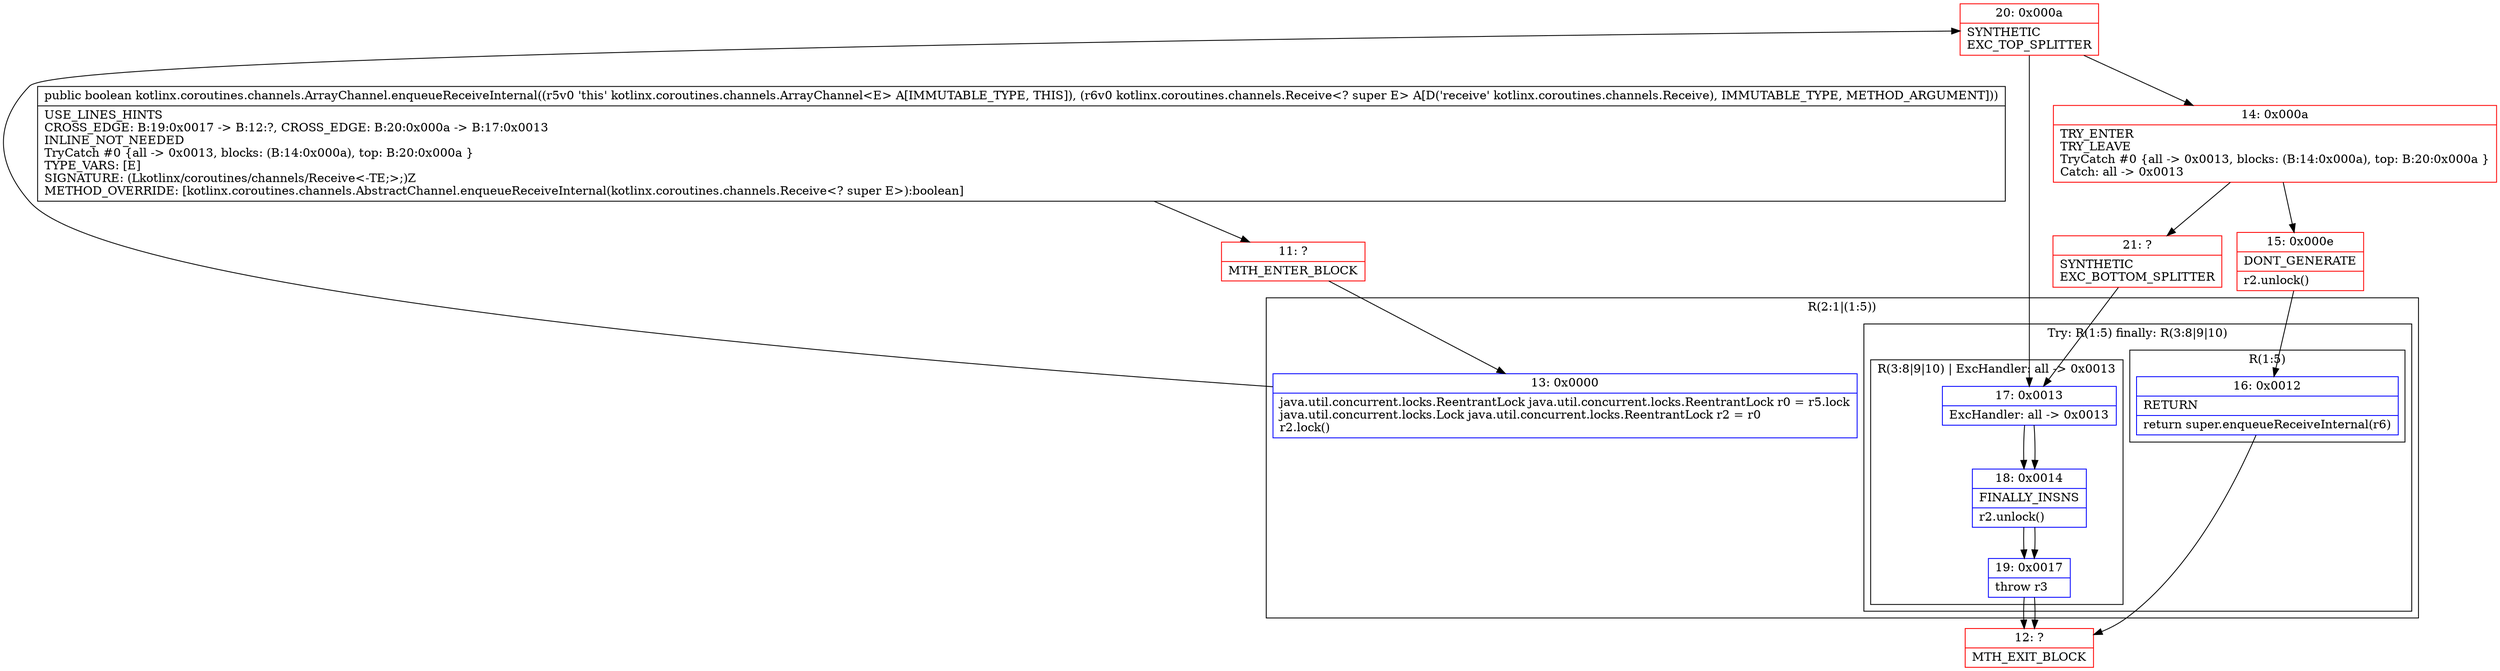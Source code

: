 digraph "CFG forkotlinx.coroutines.channels.ArrayChannel.enqueueReceiveInternal(Lkotlinx\/coroutines\/channels\/Receive;)Z" {
subgraph cluster_Region_203738880 {
label = "R(2:1|(1:5))";
node [shape=record,color=blue];
Node_13 [shape=record,label="{13\:\ 0x0000|java.util.concurrent.locks.ReentrantLock java.util.concurrent.locks.ReentrantLock r0 = r5.lock\ljava.util.concurrent.locks.Lock java.util.concurrent.locks.ReentrantLock r2 = r0\lr2.lock()\l}"];
subgraph cluster_TryCatchRegion_1061089457 {
label = "Try: R(1:5) finally: R(3:8|9|10)";
node [shape=record,color=blue];
subgraph cluster_Region_1636268254 {
label = "R(1:5)";
node [shape=record,color=blue];
Node_16 [shape=record,label="{16\:\ 0x0012|RETURN\l|return super.enqueueReceiveInternal(r6)\l}"];
}
subgraph cluster_Region_1870279999 {
label = "R(3:8|9|10) | ExcHandler: all \-\> 0x0013\l";
node [shape=record,color=blue];
Node_17 [shape=record,label="{17\:\ 0x0013|ExcHandler: all \-\> 0x0013\l}"];
Node_18 [shape=record,label="{18\:\ 0x0014|FINALLY_INSNS\l|r2.unlock()\l}"];
Node_19 [shape=record,label="{19\:\ 0x0017|throw r3\l}"];
}
}
}
subgraph cluster_Region_1870279999 {
label = "R(3:8|9|10) | ExcHandler: all \-\> 0x0013\l";
node [shape=record,color=blue];
Node_17 [shape=record,label="{17\:\ 0x0013|ExcHandler: all \-\> 0x0013\l}"];
Node_18 [shape=record,label="{18\:\ 0x0014|FINALLY_INSNS\l|r2.unlock()\l}"];
Node_19 [shape=record,label="{19\:\ 0x0017|throw r3\l}"];
}
Node_11 [shape=record,color=red,label="{11\:\ ?|MTH_ENTER_BLOCK\l}"];
Node_20 [shape=record,color=red,label="{20\:\ 0x000a|SYNTHETIC\lEXC_TOP_SPLITTER\l}"];
Node_14 [shape=record,color=red,label="{14\:\ 0x000a|TRY_ENTER\lTRY_LEAVE\lTryCatch #0 \{all \-\> 0x0013, blocks: (B:14:0x000a), top: B:20:0x000a \}\lCatch: all \-\> 0x0013\l}"];
Node_15 [shape=record,color=red,label="{15\:\ 0x000e|DONT_GENERATE\l|r2.unlock()\l}"];
Node_12 [shape=record,color=red,label="{12\:\ ?|MTH_EXIT_BLOCK\l}"];
Node_21 [shape=record,color=red,label="{21\:\ ?|SYNTHETIC\lEXC_BOTTOM_SPLITTER\l}"];
MethodNode[shape=record,label="{public boolean kotlinx.coroutines.channels.ArrayChannel.enqueueReceiveInternal((r5v0 'this' kotlinx.coroutines.channels.ArrayChannel\<E\> A[IMMUTABLE_TYPE, THIS]), (r6v0 kotlinx.coroutines.channels.Receive\<? super E\> A[D('receive' kotlinx.coroutines.channels.Receive), IMMUTABLE_TYPE, METHOD_ARGUMENT]))  | USE_LINES_HINTS\lCROSS_EDGE: B:19:0x0017 \-\> B:12:?, CROSS_EDGE: B:20:0x000a \-\> B:17:0x0013\lINLINE_NOT_NEEDED\lTryCatch #0 \{all \-\> 0x0013, blocks: (B:14:0x000a), top: B:20:0x000a \}\lTYPE_VARS: [E]\lSIGNATURE: (Lkotlinx\/coroutines\/channels\/Receive\<\-TE;\>;)Z\lMETHOD_OVERRIDE: [kotlinx.coroutines.channels.AbstractChannel.enqueueReceiveInternal(kotlinx.coroutines.channels.Receive\<? super E\>):boolean]\l}"];
MethodNode -> Node_11;Node_13 -> Node_20;
Node_16 -> Node_12;
Node_17 -> Node_18;
Node_18 -> Node_19;
Node_19 -> Node_12;
Node_17 -> Node_18;
Node_18 -> Node_19;
Node_19 -> Node_12;
Node_11 -> Node_13;
Node_20 -> Node_14;
Node_20 -> Node_17;
Node_14 -> Node_15;
Node_14 -> Node_21;
Node_15 -> Node_16;
Node_21 -> Node_17;
}

